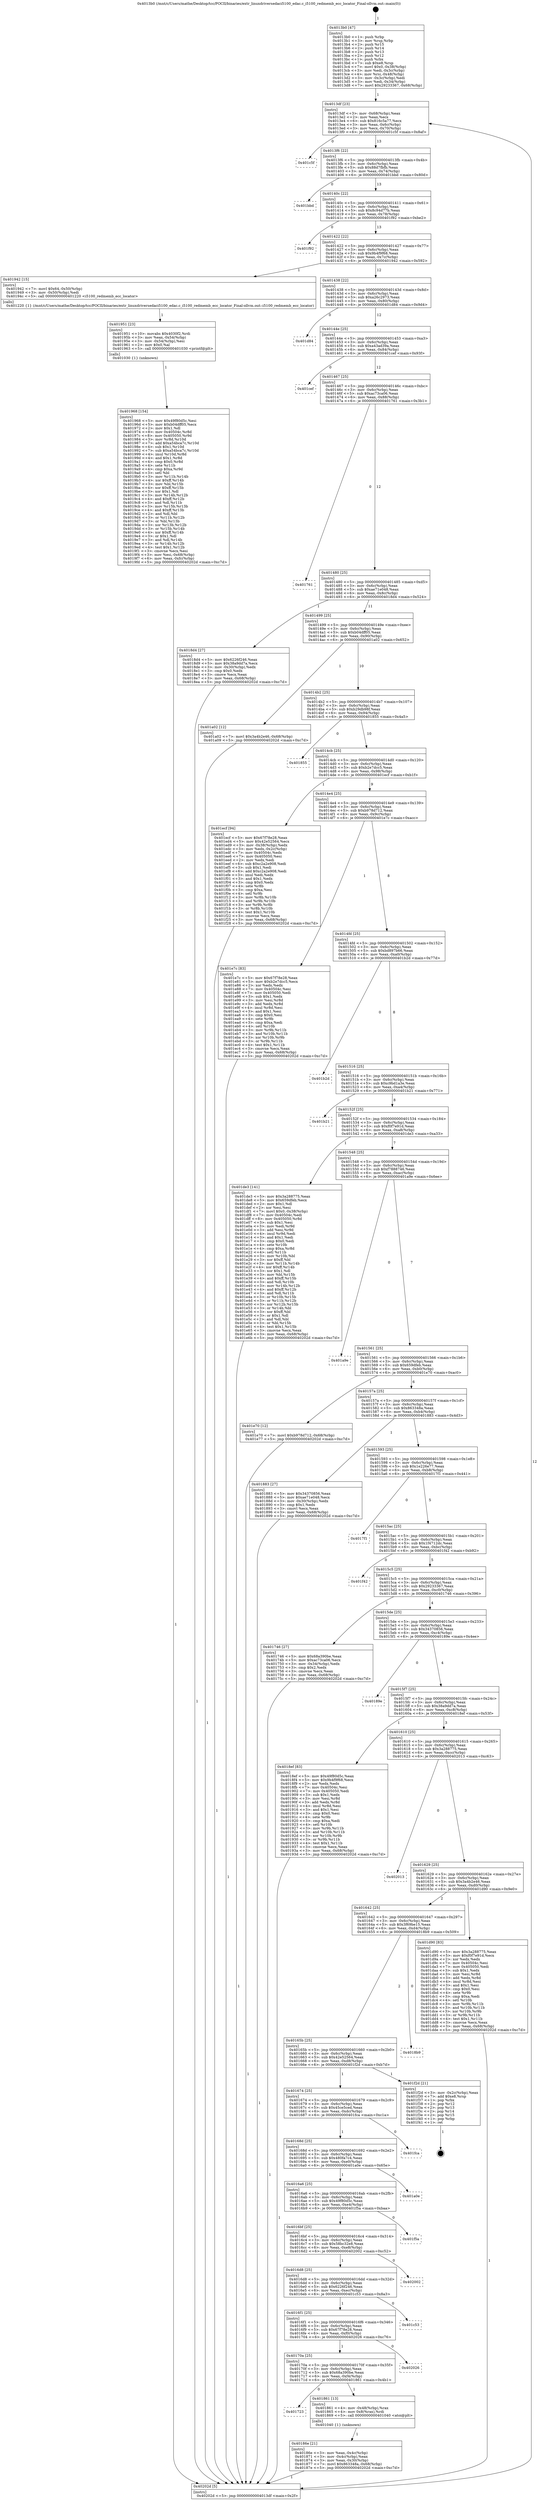 digraph "0x4013b0" {
  label = "0x4013b0 (/mnt/c/Users/mathe/Desktop/tcc/POCII/binaries/extr_linuxdriversedaci5100_edac.c_i5100_redmemb_ecc_locator_Final-ollvm.out::main(0))"
  labelloc = "t"
  node[shape=record]

  Entry [label="",width=0.3,height=0.3,shape=circle,fillcolor=black,style=filled]
  "0x4013df" [label="{
     0x4013df [23]\l
     | [instrs]\l
     &nbsp;&nbsp;0x4013df \<+3\>: mov -0x68(%rbp),%eax\l
     &nbsp;&nbsp;0x4013e2 \<+2\>: mov %eax,%ecx\l
     &nbsp;&nbsp;0x4013e4 \<+6\>: sub $0x816c5a77,%ecx\l
     &nbsp;&nbsp;0x4013ea \<+3\>: mov %eax,-0x6c(%rbp)\l
     &nbsp;&nbsp;0x4013ed \<+3\>: mov %ecx,-0x70(%rbp)\l
     &nbsp;&nbsp;0x4013f0 \<+6\>: je 0000000000401c5f \<main+0x8af\>\l
  }"]
  "0x401c5f" [label="{
     0x401c5f\l
  }", style=dashed]
  "0x4013f6" [label="{
     0x4013f6 [22]\l
     | [instrs]\l
     &nbsp;&nbsp;0x4013f6 \<+5\>: jmp 00000000004013fb \<main+0x4b\>\l
     &nbsp;&nbsp;0x4013fb \<+3\>: mov -0x6c(%rbp),%eax\l
     &nbsp;&nbsp;0x4013fe \<+5\>: sub $0x88d7fbfb,%eax\l
     &nbsp;&nbsp;0x401403 \<+3\>: mov %eax,-0x74(%rbp)\l
     &nbsp;&nbsp;0x401406 \<+6\>: je 0000000000401bbd \<main+0x80d\>\l
  }"]
  Exit [label="",width=0.3,height=0.3,shape=circle,fillcolor=black,style=filled,peripheries=2]
  "0x401bbd" [label="{
     0x401bbd\l
  }", style=dashed]
  "0x40140c" [label="{
     0x40140c [22]\l
     | [instrs]\l
     &nbsp;&nbsp;0x40140c \<+5\>: jmp 0000000000401411 \<main+0x61\>\l
     &nbsp;&nbsp;0x401411 \<+3\>: mov -0x6c(%rbp),%eax\l
     &nbsp;&nbsp;0x401414 \<+5\>: sub $0x8c94d77b,%eax\l
     &nbsp;&nbsp;0x401419 \<+3\>: mov %eax,-0x78(%rbp)\l
     &nbsp;&nbsp;0x40141c \<+6\>: je 0000000000401f92 \<main+0xbe2\>\l
  }"]
  "0x401968" [label="{
     0x401968 [154]\l
     | [instrs]\l
     &nbsp;&nbsp;0x401968 \<+5\>: mov $0x49f80d5c,%esi\l
     &nbsp;&nbsp;0x40196d \<+5\>: mov $0xb04dff05,%ecx\l
     &nbsp;&nbsp;0x401972 \<+2\>: mov $0x1,%dl\l
     &nbsp;&nbsp;0x401974 \<+8\>: mov 0x40504c,%r8d\l
     &nbsp;&nbsp;0x40197c \<+8\>: mov 0x405050,%r9d\l
     &nbsp;&nbsp;0x401984 \<+3\>: mov %r8d,%r10d\l
     &nbsp;&nbsp;0x401987 \<+7\>: add $0xa54bca7c,%r10d\l
     &nbsp;&nbsp;0x40198e \<+4\>: sub $0x1,%r10d\l
     &nbsp;&nbsp;0x401992 \<+7\>: sub $0xa54bca7c,%r10d\l
     &nbsp;&nbsp;0x401999 \<+4\>: imul %r10d,%r8d\l
     &nbsp;&nbsp;0x40199d \<+4\>: and $0x1,%r8d\l
     &nbsp;&nbsp;0x4019a1 \<+4\>: cmp $0x0,%r8d\l
     &nbsp;&nbsp;0x4019a5 \<+4\>: sete %r11b\l
     &nbsp;&nbsp;0x4019a9 \<+4\>: cmp $0xa,%r9d\l
     &nbsp;&nbsp;0x4019ad \<+3\>: setl %bl\l
     &nbsp;&nbsp;0x4019b0 \<+3\>: mov %r11b,%r14b\l
     &nbsp;&nbsp;0x4019b3 \<+4\>: xor $0xff,%r14b\l
     &nbsp;&nbsp;0x4019b7 \<+3\>: mov %bl,%r15b\l
     &nbsp;&nbsp;0x4019ba \<+4\>: xor $0xff,%r15b\l
     &nbsp;&nbsp;0x4019be \<+3\>: xor $0x1,%dl\l
     &nbsp;&nbsp;0x4019c1 \<+3\>: mov %r14b,%r12b\l
     &nbsp;&nbsp;0x4019c4 \<+4\>: and $0xff,%r12b\l
     &nbsp;&nbsp;0x4019c8 \<+3\>: and %dl,%r11b\l
     &nbsp;&nbsp;0x4019cb \<+3\>: mov %r15b,%r13b\l
     &nbsp;&nbsp;0x4019ce \<+4\>: and $0xff,%r13b\l
     &nbsp;&nbsp;0x4019d2 \<+2\>: and %dl,%bl\l
     &nbsp;&nbsp;0x4019d4 \<+3\>: or %r11b,%r12b\l
     &nbsp;&nbsp;0x4019d7 \<+3\>: or %bl,%r13b\l
     &nbsp;&nbsp;0x4019da \<+3\>: xor %r13b,%r12b\l
     &nbsp;&nbsp;0x4019dd \<+3\>: or %r15b,%r14b\l
     &nbsp;&nbsp;0x4019e0 \<+4\>: xor $0xff,%r14b\l
     &nbsp;&nbsp;0x4019e4 \<+3\>: or $0x1,%dl\l
     &nbsp;&nbsp;0x4019e7 \<+3\>: and %dl,%r14b\l
     &nbsp;&nbsp;0x4019ea \<+3\>: or %r14b,%r12b\l
     &nbsp;&nbsp;0x4019ed \<+4\>: test $0x1,%r12b\l
     &nbsp;&nbsp;0x4019f1 \<+3\>: cmovne %ecx,%esi\l
     &nbsp;&nbsp;0x4019f4 \<+3\>: mov %esi,-0x68(%rbp)\l
     &nbsp;&nbsp;0x4019f7 \<+6\>: mov %eax,-0xfc(%rbp)\l
     &nbsp;&nbsp;0x4019fd \<+5\>: jmp 000000000040202d \<main+0xc7d\>\l
  }"]
  "0x401f92" [label="{
     0x401f92\l
  }", style=dashed]
  "0x401422" [label="{
     0x401422 [22]\l
     | [instrs]\l
     &nbsp;&nbsp;0x401422 \<+5\>: jmp 0000000000401427 \<main+0x77\>\l
     &nbsp;&nbsp;0x401427 \<+3\>: mov -0x6c(%rbp),%eax\l
     &nbsp;&nbsp;0x40142a \<+5\>: sub $0x9b4f9f68,%eax\l
     &nbsp;&nbsp;0x40142f \<+3\>: mov %eax,-0x7c(%rbp)\l
     &nbsp;&nbsp;0x401432 \<+6\>: je 0000000000401942 \<main+0x592\>\l
  }"]
  "0x401951" [label="{
     0x401951 [23]\l
     | [instrs]\l
     &nbsp;&nbsp;0x401951 \<+10\>: movabs $0x4030f2,%rdi\l
     &nbsp;&nbsp;0x40195b \<+3\>: mov %eax,-0x54(%rbp)\l
     &nbsp;&nbsp;0x40195e \<+3\>: mov -0x54(%rbp),%esi\l
     &nbsp;&nbsp;0x401961 \<+2\>: mov $0x0,%al\l
     &nbsp;&nbsp;0x401963 \<+5\>: call 0000000000401030 \<printf@plt\>\l
     | [calls]\l
     &nbsp;&nbsp;0x401030 \{1\} (unknown)\l
  }"]
  "0x401942" [label="{
     0x401942 [15]\l
     | [instrs]\l
     &nbsp;&nbsp;0x401942 \<+7\>: movl $0x64,-0x50(%rbp)\l
     &nbsp;&nbsp;0x401949 \<+3\>: mov -0x50(%rbp),%edi\l
     &nbsp;&nbsp;0x40194c \<+5\>: call 0000000000401220 \<i5100_redmemb_ecc_locator\>\l
     | [calls]\l
     &nbsp;&nbsp;0x401220 \{1\} (/mnt/c/Users/mathe/Desktop/tcc/POCII/binaries/extr_linuxdriversedaci5100_edac.c_i5100_redmemb_ecc_locator_Final-ollvm.out::i5100_redmemb_ecc_locator)\l
  }"]
  "0x401438" [label="{
     0x401438 [22]\l
     | [instrs]\l
     &nbsp;&nbsp;0x401438 \<+5\>: jmp 000000000040143d \<main+0x8d\>\l
     &nbsp;&nbsp;0x40143d \<+3\>: mov -0x6c(%rbp),%eax\l
     &nbsp;&nbsp;0x401440 \<+5\>: sub $0xa26c2973,%eax\l
     &nbsp;&nbsp;0x401445 \<+3\>: mov %eax,-0x80(%rbp)\l
     &nbsp;&nbsp;0x401448 \<+6\>: je 0000000000401d84 \<main+0x9d4\>\l
  }"]
  "0x40186e" [label="{
     0x40186e [21]\l
     | [instrs]\l
     &nbsp;&nbsp;0x40186e \<+3\>: mov %eax,-0x4c(%rbp)\l
     &nbsp;&nbsp;0x401871 \<+3\>: mov -0x4c(%rbp),%eax\l
     &nbsp;&nbsp;0x401874 \<+3\>: mov %eax,-0x30(%rbp)\l
     &nbsp;&nbsp;0x401877 \<+7\>: movl $0x863348a,-0x68(%rbp)\l
     &nbsp;&nbsp;0x40187e \<+5\>: jmp 000000000040202d \<main+0xc7d\>\l
  }"]
  "0x401d84" [label="{
     0x401d84\l
  }", style=dashed]
  "0x40144e" [label="{
     0x40144e [25]\l
     | [instrs]\l
     &nbsp;&nbsp;0x40144e \<+5\>: jmp 0000000000401453 \<main+0xa3\>\l
     &nbsp;&nbsp;0x401453 \<+3\>: mov -0x6c(%rbp),%eax\l
     &nbsp;&nbsp;0x401456 \<+5\>: sub $0xa43ad39a,%eax\l
     &nbsp;&nbsp;0x40145b \<+6\>: mov %eax,-0x84(%rbp)\l
     &nbsp;&nbsp;0x401461 \<+6\>: je 0000000000401cef \<main+0x93f\>\l
  }"]
  "0x401723" [label="{
     0x401723\l
  }", style=dashed]
  "0x401cef" [label="{
     0x401cef\l
  }", style=dashed]
  "0x401467" [label="{
     0x401467 [25]\l
     | [instrs]\l
     &nbsp;&nbsp;0x401467 \<+5\>: jmp 000000000040146c \<main+0xbc\>\l
     &nbsp;&nbsp;0x40146c \<+3\>: mov -0x6c(%rbp),%eax\l
     &nbsp;&nbsp;0x40146f \<+5\>: sub $0xac73ca06,%eax\l
     &nbsp;&nbsp;0x401474 \<+6\>: mov %eax,-0x88(%rbp)\l
     &nbsp;&nbsp;0x40147a \<+6\>: je 0000000000401761 \<main+0x3b1\>\l
  }"]
  "0x401861" [label="{
     0x401861 [13]\l
     | [instrs]\l
     &nbsp;&nbsp;0x401861 \<+4\>: mov -0x48(%rbp),%rax\l
     &nbsp;&nbsp;0x401865 \<+4\>: mov 0x8(%rax),%rdi\l
     &nbsp;&nbsp;0x401869 \<+5\>: call 0000000000401040 \<atoi@plt\>\l
     | [calls]\l
     &nbsp;&nbsp;0x401040 \{1\} (unknown)\l
  }"]
  "0x401761" [label="{
     0x401761\l
  }", style=dashed]
  "0x401480" [label="{
     0x401480 [25]\l
     | [instrs]\l
     &nbsp;&nbsp;0x401480 \<+5\>: jmp 0000000000401485 \<main+0xd5\>\l
     &nbsp;&nbsp;0x401485 \<+3\>: mov -0x6c(%rbp),%eax\l
     &nbsp;&nbsp;0x401488 \<+5\>: sub $0xae71e048,%eax\l
     &nbsp;&nbsp;0x40148d \<+6\>: mov %eax,-0x8c(%rbp)\l
     &nbsp;&nbsp;0x401493 \<+6\>: je 00000000004018d4 \<main+0x524\>\l
  }"]
  "0x40170a" [label="{
     0x40170a [25]\l
     | [instrs]\l
     &nbsp;&nbsp;0x40170a \<+5\>: jmp 000000000040170f \<main+0x35f\>\l
     &nbsp;&nbsp;0x40170f \<+3\>: mov -0x6c(%rbp),%eax\l
     &nbsp;&nbsp;0x401712 \<+5\>: sub $0x68a390be,%eax\l
     &nbsp;&nbsp;0x401717 \<+6\>: mov %eax,-0xf4(%rbp)\l
     &nbsp;&nbsp;0x40171d \<+6\>: je 0000000000401861 \<main+0x4b1\>\l
  }"]
  "0x4018d4" [label="{
     0x4018d4 [27]\l
     | [instrs]\l
     &nbsp;&nbsp;0x4018d4 \<+5\>: mov $0x6226f246,%eax\l
     &nbsp;&nbsp;0x4018d9 \<+5\>: mov $0x38a9dd7a,%ecx\l
     &nbsp;&nbsp;0x4018de \<+3\>: mov -0x30(%rbp),%edx\l
     &nbsp;&nbsp;0x4018e1 \<+3\>: cmp $0x0,%edx\l
     &nbsp;&nbsp;0x4018e4 \<+3\>: cmove %ecx,%eax\l
     &nbsp;&nbsp;0x4018e7 \<+3\>: mov %eax,-0x68(%rbp)\l
     &nbsp;&nbsp;0x4018ea \<+5\>: jmp 000000000040202d \<main+0xc7d\>\l
  }"]
  "0x401499" [label="{
     0x401499 [25]\l
     | [instrs]\l
     &nbsp;&nbsp;0x401499 \<+5\>: jmp 000000000040149e \<main+0xee\>\l
     &nbsp;&nbsp;0x40149e \<+3\>: mov -0x6c(%rbp),%eax\l
     &nbsp;&nbsp;0x4014a1 \<+5\>: sub $0xb04dff05,%eax\l
     &nbsp;&nbsp;0x4014a6 \<+6\>: mov %eax,-0x90(%rbp)\l
     &nbsp;&nbsp;0x4014ac \<+6\>: je 0000000000401a02 \<main+0x652\>\l
  }"]
  "0x402026" [label="{
     0x402026\l
  }", style=dashed]
  "0x401a02" [label="{
     0x401a02 [12]\l
     | [instrs]\l
     &nbsp;&nbsp;0x401a02 \<+7\>: movl $0x3a4b2e46,-0x68(%rbp)\l
     &nbsp;&nbsp;0x401a09 \<+5\>: jmp 000000000040202d \<main+0xc7d\>\l
  }"]
  "0x4014b2" [label="{
     0x4014b2 [25]\l
     | [instrs]\l
     &nbsp;&nbsp;0x4014b2 \<+5\>: jmp 00000000004014b7 \<main+0x107\>\l
     &nbsp;&nbsp;0x4014b7 \<+3\>: mov -0x6c(%rbp),%eax\l
     &nbsp;&nbsp;0x4014ba \<+5\>: sub $0xb29db98f,%eax\l
     &nbsp;&nbsp;0x4014bf \<+6\>: mov %eax,-0x94(%rbp)\l
     &nbsp;&nbsp;0x4014c5 \<+6\>: je 0000000000401855 \<main+0x4a5\>\l
  }"]
  "0x4016f1" [label="{
     0x4016f1 [25]\l
     | [instrs]\l
     &nbsp;&nbsp;0x4016f1 \<+5\>: jmp 00000000004016f6 \<main+0x346\>\l
     &nbsp;&nbsp;0x4016f6 \<+3\>: mov -0x6c(%rbp),%eax\l
     &nbsp;&nbsp;0x4016f9 \<+5\>: sub $0x67f78e28,%eax\l
     &nbsp;&nbsp;0x4016fe \<+6\>: mov %eax,-0xf0(%rbp)\l
     &nbsp;&nbsp;0x401704 \<+6\>: je 0000000000402026 \<main+0xc76\>\l
  }"]
  "0x401855" [label="{
     0x401855\l
  }", style=dashed]
  "0x4014cb" [label="{
     0x4014cb [25]\l
     | [instrs]\l
     &nbsp;&nbsp;0x4014cb \<+5\>: jmp 00000000004014d0 \<main+0x120\>\l
     &nbsp;&nbsp;0x4014d0 \<+3\>: mov -0x6c(%rbp),%eax\l
     &nbsp;&nbsp;0x4014d3 \<+5\>: sub $0xb2e7dcc5,%eax\l
     &nbsp;&nbsp;0x4014d8 \<+6\>: mov %eax,-0x98(%rbp)\l
     &nbsp;&nbsp;0x4014de \<+6\>: je 0000000000401ecf \<main+0xb1f\>\l
  }"]
  "0x401c53" [label="{
     0x401c53\l
  }", style=dashed]
  "0x401ecf" [label="{
     0x401ecf [94]\l
     | [instrs]\l
     &nbsp;&nbsp;0x401ecf \<+5\>: mov $0x67f78e28,%eax\l
     &nbsp;&nbsp;0x401ed4 \<+5\>: mov $0x42e52564,%ecx\l
     &nbsp;&nbsp;0x401ed9 \<+3\>: mov -0x38(%rbp),%edx\l
     &nbsp;&nbsp;0x401edc \<+3\>: mov %edx,-0x2c(%rbp)\l
     &nbsp;&nbsp;0x401edf \<+7\>: mov 0x40504c,%edx\l
     &nbsp;&nbsp;0x401ee6 \<+7\>: mov 0x405050,%esi\l
     &nbsp;&nbsp;0x401eed \<+2\>: mov %edx,%edi\l
     &nbsp;&nbsp;0x401eef \<+6\>: sub $0xc2a2e908,%edi\l
     &nbsp;&nbsp;0x401ef5 \<+3\>: sub $0x1,%edi\l
     &nbsp;&nbsp;0x401ef8 \<+6\>: add $0xc2a2e908,%edi\l
     &nbsp;&nbsp;0x401efe \<+3\>: imul %edi,%edx\l
     &nbsp;&nbsp;0x401f01 \<+3\>: and $0x1,%edx\l
     &nbsp;&nbsp;0x401f04 \<+3\>: cmp $0x0,%edx\l
     &nbsp;&nbsp;0x401f07 \<+4\>: sete %r8b\l
     &nbsp;&nbsp;0x401f0b \<+3\>: cmp $0xa,%esi\l
     &nbsp;&nbsp;0x401f0e \<+4\>: setl %r9b\l
     &nbsp;&nbsp;0x401f12 \<+3\>: mov %r8b,%r10b\l
     &nbsp;&nbsp;0x401f15 \<+3\>: and %r9b,%r10b\l
     &nbsp;&nbsp;0x401f18 \<+3\>: xor %r9b,%r8b\l
     &nbsp;&nbsp;0x401f1b \<+3\>: or %r8b,%r10b\l
     &nbsp;&nbsp;0x401f1e \<+4\>: test $0x1,%r10b\l
     &nbsp;&nbsp;0x401f22 \<+3\>: cmovne %ecx,%eax\l
     &nbsp;&nbsp;0x401f25 \<+3\>: mov %eax,-0x68(%rbp)\l
     &nbsp;&nbsp;0x401f28 \<+5\>: jmp 000000000040202d \<main+0xc7d\>\l
  }"]
  "0x4014e4" [label="{
     0x4014e4 [25]\l
     | [instrs]\l
     &nbsp;&nbsp;0x4014e4 \<+5\>: jmp 00000000004014e9 \<main+0x139\>\l
     &nbsp;&nbsp;0x4014e9 \<+3\>: mov -0x6c(%rbp),%eax\l
     &nbsp;&nbsp;0x4014ec \<+5\>: sub $0xb978d712,%eax\l
     &nbsp;&nbsp;0x4014f1 \<+6\>: mov %eax,-0x9c(%rbp)\l
     &nbsp;&nbsp;0x4014f7 \<+6\>: je 0000000000401e7c \<main+0xacc\>\l
  }"]
  "0x4016d8" [label="{
     0x4016d8 [25]\l
     | [instrs]\l
     &nbsp;&nbsp;0x4016d8 \<+5\>: jmp 00000000004016dd \<main+0x32d\>\l
     &nbsp;&nbsp;0x4016dd \<+3\>: mov -0x6c(%rbp),%eax\l
     &nbsp;&nbsp;0x4016e0 \<+5\>: sub $0x6226f246,%eax\l
     &nbsp;&nbsp;0x4016e5 \<+6\>: mov %eax,-0xec(%rbp)\l
     &nbsp;&nbsp;0x4016eb \<+6\>: je 0000000000401c53 \<main+0x8a3\>\l
  }"]
  "0x401e7c" [label="{
     0x401e7c [83]\l
     | [instrs]\l
     &nbsp;&nbsp;0x401e7c \<+5\>: mov $0x67f78e28,%eax\l
     &nbsp;&nbsp;0x401e81 \<+5\>: mov $0xb2e7dcc5,%ecx\l
     &nbsp;&nbsp;0x401e86 \<+2\>: xor %edx,%edx\l
     &nbsp;&nbsp;0x401e88 \<+7\>: mov 0x40504c,%esi\l
     &nbsp;&nbsp;0x401e8f \<+7\>: mov 0x405050,%edi\l
     &nbsp;&nbsp;0x401e96 \<+3\>: sub $0x1,%edx\l
     &nbsp;&nbsp;0x401e99 \<+3\>: mov %esi,%r8d\l
     &nbsp;&nbsp;0x401e9c \<+3\>: add %edx,%r8d\l
     &nbsp;&nbsp;0x401e9f \<+4\>: imul %r8d,%esi\l
     &nbsp;&nbsp;0x401ea3 \<+3\>: and $0x1,%esi\l
     &nbsp;&nbsp;0x401ea6 \<+3\>: cmp $0x0,%esi\l
     &nbsp;&nbsp;0x401ea9 \<+4\>: sete %r9b\l
     &nbsp;&nbsp;0x401ead \<+3\>: cmp $0xa,%edi\l
     &nbsp;&nbsp;0x401eb0 \<+4\>: setl %r10b\l
     &nbsp;&nbsp;0x401eb4 \<+3\>: mov %r9b,%r11b\l
     &nbsp;&nbsp;0x401eb7 \<+3\>: and %r10b,%r11b\l
     &nbsp;&nbsp;0x401eba \<+3\>: xor %r10b,%r9b\l
     &nbsp;&nbsp;0x401ebd \<+3\>: or %r9b,%r11b\l
     &nbsp;&nbsp;0x401ec0 \<+4\>: test $0x1,%r11b\l
     &nbsp;&nbsp;0x401ec4 \<+3\>: cmovne %ecx,%eax\l
     &nbsp;&nbsp;0x401ec7 \<+3\>: mov %eax,-0x68(%rbp)\l
     &nbsp;&nbsp;0x401eca \<+5\>: jmp 000000000040202d \<main+0xc7d\>\l
  }"]
  "0x4014fd" [label="{
     0x4014fd [25]\l
     | [instrs]\l
     &nbsp;&nbsp;0x4014fd \<+5\>: jmp 0000000000401502 \<main+0x152\>\l
     &nbsp;&nbsp;0x401502 \<+3\>: mov -0x6c(%rbp),%eax\l
     &nbsp;&nbsp;0x401505 \<+5\>: sub $0xbd897b66,%eax\l
     &nbsp;&nbsp;0x40150a \<+6\>: mov %eax,-0xa0(%rbp)\l
     &nbsp;&nbsp;0x401510 \<+6\>: je 0000000000401b2d \<main+0x77d\>\l
  }"]
  "0x402002" [label="{
     0x402002\l
  }", style=dashed]
  "0x401b2d" [label="{
     0x401b2d\l
  }", style=dashed]
  "0x401516" [label="{
     0x401516 [25]\l
     | [instrs]\l
     &nbsp;&nbsp;0x401516 \<+5\>: jmp 000000000040151b \<main+0x16b\>\l
     &nbsp;&nbsp;0x40151b \<+3\>: mov -0x6c(%rbp),%eax\l
     &nbsp;&nbsp;0x40151e \<+5\>: sub $0xc9bd1a3e,%eax\l
     &nbsp;&nbsp;0x401523 \<+6\>: mov %eax,-0xa4(%rbp)\l
     &nbsp;&nbsp;0x401529 \<+6\>: je 0000000000401b21 \<main+0x771\>\l
  }"]
  "0x4016bf" [label="{
     0x4016bf [25]\l
     | [instrs]\l
     &nbsp;&nbsp;0x4016bf \<+5\>: jmp 00000000004016c4 \<main+0x314\>\l
     &nbsp;&nbsp;0x4016c4 \<+3\>: mov -0x6c(%rbp),%eax\l
     &nbsp;&nbsp;0x4016c7 \<+5\>: sub $0x58bc32e8,%eax\l
     &nbsp;&nbsp;0x4016cc \<+6\>: mov %eax,-0xe8(%rbp)\l
     &nbsp;&nbsp;0x4016d2 \<+6\>: je 0000000000402002 \<main+0xc52\>\l
  }"]
  "0x401b21" [label="{
     0x401b21\l
  }", style=dashed]
  "0x40152f" [label="{
     0x40152f [25]\l
     | [instrs]\l
     &nbsp;&nbsp;0x40152f \<+5\>: jmp 0000000000401534 \<main+0x184\>\l
     &nbsp;&nbsp;0x401534 \<+3\>: mov -0x6c(%rbp),%eax\l
     &nbsp;&nbsp;0x401537 \<+5\>: sub $0xf0f7e91d,%eax\l
     &nbsp;&nbsp;0x40153c \<+6\>: mov %eax,-0xa8(%rbp)\l
     &nbsp;&nbsp;0x401542 \<+6\>: je 0000000000401de3 \<main+0xa33\>\l
  }"]
  "0x401f5a" [label="{
     0x401f5a\l
  }", style=dashed]
  "0x401de3" [label="{
     0x401de3 [141]\l
     | [instrs]\l
     &nbsp;&nbsp;0x401de3 \<+5\>: mov $0x3a288775,%eax\l
     &nbsp;&nbsp;0x401de8 \<+5\>: mov $0x659dfeb,%ecx\l
     &nbsp;&nbsp;0x401ded \<+2\>: mov $0x1,%dl\l
     &nbsp;&nbsp;0x401def \<+2\>: xor %esi,%esi\l
     &nbsp;&nbsp;0x401df1 \<+7\>: movl $0x0,-0x38(%rbp)\l
     &nbsp;&nbsp;0x401df8 \<+7\>: mov 0x40504c,%edi\l
     &nbsp;&nbsp;0x401dff \<+8\>: mov 0x405050,%r8d\l
     &nbsp;&nbsp;0x401e07 \<+3\>: sub $0x1,%esi\l
     &nbsp;&nbsp;0x401e0a \<+3\>: mov %edi,%r9d\l
     &nbsp;&nbsp;0x401e0d \<+3\>: add %esi,%r9d\l
     &nbsp;&nbsp;0x401e10 \<+4\>: imul %r9d,%edi\l
     &nbsp;&nbsp;0x401e14 \<+3\>: and $0x1,%edi\l
     &nbsp;&nbsp;0x401e17 \<+3\>: cmp $0x0,%edi\l
     &nbsp;&nbsp;0x401e1a \<+4\>: sete %r10b\l
     &nbsp;&nbsp;0x401e1e \<+4\>: cmp $0xa,%r8d\l
     &nbsp;&nbsp;0x401e22 \<+4\>: setl %r11b\l
     &nbsp;&nbsp;0x401e26 \<+3\>: mov %r10b,%bl\l
     &nbsp;&nbsp;0x401e29 \<+3\>: xor $0xff,%bl\l
     &nbsp;&nbsp;0x401e2c \<+3\>: mov %r11b,%r14b\l
     &nbsp;&nbsp;0x401e2f \<+4\>: xor $0xff,%r14b\l
     &nbsp;&nbsp;0x401e33 \<+3\>: xor $0x1,%dl\l
     &nbsp;&nbsp;0x401e36 \<+3\>: mov %bl,%r15b\l
     &nbsp;&nbsp;0x401e39 \<+4\>: and $0xff,%r15b\l
     &nbsp;&nbsp;0x401e3d \<+3\>: and %dl,%r10b\l
     &nbsp;&nbsp;0x401e40 \<+3\>: mov %r14b,%r12b\l
     &nbsp;&nbsp;0x401e43 \<+4\>: and $0xff,%r12b\l
     &nbsp;&nbsp;0x401e47 \<+3\>: and %dl,%r11b\l
     &nbsp;&nbsp;0x401e4a \<+3\>: or %r10b,%r15b\l
     &nbsp;&nbsp;0x401e4d \<+3\>: or %r11b,%r12b\l
     &nbsp;&nbsp;0x401e50 \<+3\>: xor %r12b,%r15b\l
     &nbsp;&nbsp;0x401e53 \<+3\>: or %r14b,%bl\l
     &nbsp;&nbsp;0x401e56 \<+3\>: xor $0xff,%bl\l
     &nbsp;&nbsp;0x401e59 \<+3\>: or $0x1,%dl\l
     &nbsp;&nbsp;0x401e5c \<+2\>: and %dl,%bl\l
     &nbsp;&nbsp;0x401e5e \<+3\>: or %bl,%r15b\l
     &nbsp;&nbsp;0x401e61 \<+4\>: test $0x1,%r15b\l
     &nbsp;&nbsp;0x401e65 \<+3\>: cmovne %ecx,%eax\l
     &nbsp;&nbsp;0x401e68 \<+3\>: mov %eax,-0x68(%rbp)\l
     &nbsp;&nbsp;0x401e6b \<+5\>: jmp 000000000040202d \<main+0xc7d\>\l
  }"]
  "0x401548" [label="{
     0x401548 [25]\l
     | [instrs]\l
     &nbsp;&nbsp;0x401548 \<+5\>: jmp 000000000040154d \<main+0x19d\>\l
     &nbsp;&nbsp;0x40154d \<+3\>: mov -0x6c(%rbp),%eax\l
     &nbsp;&nbsp;0x401550 \<+5\>: sub $0xf7888746,%eax\l
     &nbsp;&nbsp;0x401555 \<+6\>: mov %eax,-0xac(%rbp)\l
     &nbsp;&nbsp;0x40155b \<+6\>: je 0000000000401a9e \<main+0x6ee\>\l
  }"]
  "0x4016a6" [label="{
     0x4016a6 [25]\l
     | [instrs]\l
     &nbsp;&nbsp;0x4016a6 \<+5\>: jmp 00000000004016ab \<main+0x2fb\>\l
     &nbsp;&nbsp;0x4016ab \<+3\>: mov -0x6c(%rbp),%eax\l
     &nbsp;&nbsp;0x4016ae \<+5\>: sub $0x49f80d5c,%eax\l
     &nbsp;&nbsp;0x4016b3 \<+6\>: mov %eax,-0xe4(%rbp)\l
     &nbsp;&nbsp;0x4016b9 \<+6\>: je 0000000000401f5a \<main+0xbaa\>\l
  }"]
  "0x401a9e" [label="{
     0x401a9e\l
  }", style=dashed]
  "0x401561" [label="{
     0x401561 [25]\l
     | [instrs]\l
     &nbsp;&nbsp;0x401561 \<+5\>: jmp 0000000000401566 \<main+0x1b6\>\l
     &nbsp;&nbsp;0x401566 \<+3\>: mov -0x6c(%rbp),%eax\l
     &nbsp;&nbsp;0x401569 \<+5\>: sub $0x659dfeb,%eax\l
     &nbsp;&nbsp;0x40156e \<+6\>: mov %eax,-0xb0(%rbp)\l
     &nbsp;&nbsp;0x401574 \<+6\>: je 0000000000401e70 \<main+0xac0\>\l
  }"]
  "0x401a0e" [label="{
     0x401a0e\l
  }", style=dashed]
  "0x401e70" [label="{
     0x401e70 [12]\l
     | [instrs]\l
     &nbsp;&nbsp;0x401e70 \<+7\>: movl $0xb978d712,-0x68(%rbp)\l
     &nbsp;&nbsp;0x401e77 \<+5\>: jmp 000000000040202d \<main+0xc7d\>\l
  }"]
  "0x40157a" [label="{
     0x40157a [25]\l
     | [instrs]\l
     &nbsp;&nbsp;0x40157a \<+5\>: jmp 000000000040157f \<main+0x1cf\>\l
     &nbsp;&nbsp;0x40157f \<+3\>: mov -0x6c(%rbp),%eax\l
     &nbsp;&nbsp;0x401582 \<+5\>: sub $0x863348a,%eax\l
     &nbsp;&nbsp;0x401587 \<+6\>: mov %eax,-0xb4(%rbp)\l
     &nbsp;&nbsp;0x40158d \<+6\>: je 0000000000401883 \<main+0x4d3\>\l
  }"]
  "0x40168d" [label="{
     0x40168d [25]\l
     | [instrs]\l
     &nbsp;&nbsp;0x40168d \<+5\>: jmp 0000000000401692 \<main+0x2e2\>\l
     &nbsp;&nbsp;0x401692 \<+3\>: mov -0x6c(%rbp),%eax\l
     &nbsp;&nbsp;0x401695 \<+5\>: sub $0x480fa7c4,%eax\l
     &nbsp;&nbsp;0x40169a \<+6\>: mov %eax,-0xe0(%rbp)\l
     &nbsp;&nbsp;0x4016a0 \<+6\>: je 0000000000401a0e \<main+0x65e\>\l
  }"]
  "0x401883" [label="{
     0x401883 [27]\l
     | [instrs]\l
     &nbsp;&nbsp;0x401883 \<+5\>: mov $0x34370856,%eax\l
     &nbsp;&nbsp;0x401888 \<+5\>: mov $0xae71e048,%ecx\l
     &nbsp;&nbsp;0x40188d \<+3\>: mov -0x30(%rbp),%edx\l
     &nbsp;&nbsp;0x401890 \<+3\>: cmp $0x1,%edx\l
     &nbsp;&nbsp;0x401893 \<+3\>: cmovl %ecx,%eax\l
     &nbsp;&nbsp;0x401896 \<+3\>: mov %eax,-0x68(%rbp)\l
     &nbsp;&nbsp;0x401899 \<+5\>: jmp 000000000040202d \<main+0xc7d\>\l
  }"]
  "0x401593" [label="{
     0x401593 [25]\l
     | [instrs]\l
     &nbsp;&nbsp;0x401593 \<+5\>: jmp 0000000000401598 \<main+0x1e8\>\l
     &nbsp;&nbsp;0x401598 \<+3\>: mov -0x6c(%rbp),%eax\l
     &nbsp;&nbsp;0x40159b \<+5\>: sub $0x1e226e77,%eax\l
     &nbsp;&nbsp;0x4015a0 \<+6\>: mov %eax,-0xb8(%rbp)\l
     &nbsp;&nbsp;0x4015a6 \<+6\>: je 00000000004017f1 \<main+0x441\>\l
  }"]
  "0x401fca" [label="{
     0x401fca\l
  }", style=dashed]
  "0x4017f1" [label="{
     0x4017f1\l
  }", style=dashed]
  "0x4015ac" [label="{
     0x4015ac [25]\l
     | [instrs]\l
     &nbsp;&nbsp;0x4015ac \<+5\>: jmp 00000000004015b1 \<main+0x201\>\l
     &nbsp;&nbsp;0x4015b1 \<+3\>: mov -0x6c(%rbp),%eax\l
     &nbsp;&nbsp;0x4015b4 \<+5\>: sub $0x1f4712dc,%eax\l
     &nbsp;&nbsp;0x4015b9 \<+6\>: mov %eax,-0xbc(%rbp)\l
     &nbsp;&nbsp;0x4015bf \<+6\>: je 0000000000401f42 \<main+0xb92\>\l
  }"]
  "0x401674" [label="{
     0x401674 [25]\l
     | [instrs]\l
     &nbsp;&nbsp;0x401674 \<+5\>: jmp 0000000000401679 \<main+0x2c9\>\l
     &nbsp;&nbsp;0x401679 \<+3\>: mov -0x6c(%rbp),%eax\l
     &nbsp;&nbsp;0x40167c \<+5\>: sub $0x45ce5ced,%eax\l
     &nbsp;&nbsp;0x401681 \<+6\>: mov %eax,-0xdc(%rbp)\l
     &nbsp;&nbsp;0x401687 \<+6\>: je 0000000000401fca \<main+0xc1a\>\l
  }"]
  "0x401f42" [label="{
     0x401f42\l
  }", style=dashed]
  "0x4015c5" [label="{
     0x4015c5 [25]\l
     | [instrs]\l
     &nbsp;&nbsp;0x4015c5 \<+5\>: jmp 00000000004015ca \<main+0x21a\>\l
     &nbsp;&nbsp;0x4015ca \<+3\>: mov -0x6c(%rbp),%eax\l
     &nbsp;&nbsp;0x4015cd \<+5\>: sub $0x29233367,%eax\l
     &nbsp;&nbsp;0x4015d2 \<+6\>: mov %eax,-0xc0(%rbp)\l
     &nbsp;&nbsp;0x4015d8 \<+6\>: je 0000000000401746 \<main+0x396\>\l
  }"]
  "0x401f2d" [label="{
     0x401f2d [21]\l
     | [instrs]\l
     &nbsp;&nbsp;0x401f2d \<+3\>: mov -0x2c(%rbp),%eax\l
     &nbsp;&nbsp;0x401f30 \<+7\>: add $0xe8,%rsp\l
     &nbsp;&nbsp;0x401f37 \<+1\>: pop %rbx\l
     &nbsp;&nbsp;0x401f38 \<+2\>: pop %r12\l
     &nbsp;&nbsp;0x401f3a \<+2\>: pop %r13\l
     &nbsp;&nbsp;0x401f3c \<+2\>: pop %r14\l
     &nbsp;&nbsp;0x401f3e \<+2\>: pop %r15\l
     &nbsp;&nbsp;0x401f40 \<+1\>: pop %rbp\l
     &nbsp;&nbsp;0x401f41 \<+1\>: ret\l
  }"]
  "0x401746" [label="{
     0x401746 [27]\l
     | [instrs]\l
     &nbsp;&nbsp;0x401746 \<+5\>: mov $0x68a390be,%eax\l
     &nbsp;&nbsp;0x40174b \<+5\>: mov $0xac73ca06,%ecx\l
     &nbsp;&nbsp;0x401750 \<+3\>: mov -0x34(%rbp),%edx\l
     &nbsp;&nbsp;0x401753 \<+3\>: cmp $0x2,%edx\l
     &nbsp;&nbsp;0x401756 \<+3\>: cmovne %ecx,%eax\l
     &nbsp;&nbsp;0x401759 \<+3\>: mov %eax,-0x68(%rbp)\l
     &nbsp;&nbsp;0x40175c \<+5\>: jmp 000000000040202d \<main+0xc7d\>\l
  }"]
  "0x4015de" [label="{
     0x4015de [25]\l
     | [instrs]\l
     &nbsp;&nbsp;0x4015de \<+5\>: jmp 00000000004015e3 \<main+0x233\>\l
     &nbsp;&nbsp;0x4015e3 \<+3\>: mov -0x6c(%rbp),%eax\l
     &nbsp;&nbsp;0x4015e6 \<+5\>: sub $0x34370856,%eax\l
     &nbsp;&nbsp;0x4015eb \<+6\>: mov %eax,-0xc4(%rbp)\l
     &nbsp;&nbsp;0x4015f1 \<+6\>: je 000000000040189e \<main+0x4ee\>\l
  }"]
  "0x40202d" [label="{
     0x40202d [5]\l
     | [instrs]\l
     &nbsp;&nbsp;0x40202d \<+5\>: jmp 00000000004013df \<main+0x2f\>\l
  }"]
  "0x4013b0" [label="{
     0x4013b0 [47]\l
     | [instrs]\l
     &nbsp;&nbsp;0x4013b0 \<+1\>: push %rbp\l
     &nbsp;&nbsp;0x4013b1 \<+3\>: mov %rsp,%rbp\l
     &nbsp;&nbsp;0x4013b4 \<+2\>: push %r15\l
     &nbsp;&nbsp;0x4013b6 \<+2\>: push %r14\l
     &nbsp;&nbsp;0x4013b8 \<+2\>: push %r13\l
     &nbsp;&nbsp;0x4013ba \<+2\>: push %r12\l
     &nbsp;&nbsp;0x4013bc \<+1\>: push %rbx\l
     &nbsp;&nbsp;0x4013bd \<+7\>: sub $0xe8,%rsp\l
     &nbsp;&nbsp;0x4013c4 \<+7\>: movl $0x0,-0x38(%rbp)\l
     &nbsp;&nbsp;0x4013cb \<+3\>: mov %edi,-0x3c(%rbp)\l
     &nbsp;&nbsp;0x4013ce \<+4\>: mov %rsi,-0x48(%rbp)\l
     &nbsp;&nbsp;0x4013d2 \<+3\>: mov -0x3c(%rbp),%edi\l
     &nbsp;&nbsp;0x4013d5 \<+3\>: mov %edi,-0x34(%rbp)\l
     &nbsp;&nbsp;0x4013d8 \<+7\>: movl $0x29233367,-0x68(%rbp)\l
  }"]
  "0x40165b" [label="{
     0x40165b [25]\l
     | [instrs]\l
     &nbsp;&nbsp;0x40165b \<+5\>: jmp 0000000000401660 \<main+0x2b0\>\l
     &nbsp;&nbsp;0x401660 \<+3\>: mov -0x6c(%rbp),%eax\l
     &nbsp;&nbsp;0x401663 \<+5\>: sub $0x42e52564,%eax\l
     &nbsp;&nbsp;0x401668 \<+6\>: mov %eax,-0xd8(%rbp)\l
     &nbsp;&nbsp;0x40166e \<+6\>: je 0000000000401f2d \<main+0xb7d\>\l
  }"]
  "0x40189e" [label="{
     0x40189e\l
  }", style=dashed]
  "0x4015f7" [label="{
     0x4015f7 [25]\l
     | [instrs]\l
     &nbsp;&nbsp;0x4015f7 \<+5\>: jmp 00000000004015fc \<main+0x24c\>\l
     &nbsp;&nbsp;0x4015fc \<+3\>: mov -0x6c(%rbp),%eax\l
     &nbsp;&nbsp;0x4015ff \<+5\>: sub $0x38a9dd7a,%eax\l
     &nbsp;&nbsp;0x401604 \<+6\>: mov %eax,-0xc8(%rbp)\l
     &nbsp;&nbsp;0x40160a \<+6\>: je 00000000004018ef \<main+0x53f\>\l
  }"]
  "0x4018b9" [label="{
     0x4018b9\l
  }", style=dashed]
  "0x4018ef" [label="{
     0x4018ef [83]\l
     | [instrs]\l
     &nbsp;&nbsp;0x4018ef \<+5\>: mov $0x49f80d5c,%eax\l
     &nbsp;&nbsp;0x4018f4 \<+5\>: mov $0x9b4f9f68,%ecx\l
     &nbsp;&nbsp;0x4018f9 \<+2\>: xor %edx,%edx\l
     &nbsp;&nbsp;0x4018fb \<+7\>: mov 0x40504c,%esi\l
     &nbsp;&nbsp;0x401902 \<+7\>: mov 0x405050,%edi\l
     &nbsp;&nbsp;0x401909 \<+3\>: sub $0x1,%edx\l
     &nbsp;&nbsp;0x40190c \<+3\>: mov %esi,%r8d\l
     &nbsp;&nbsp;0x40190f \<+3\>: add %edx,%r8d\l
     &nbsp;&nbsp;0x401912 \<+4\>: imul %r8d,%esi\l
     &nbsp;&nbsp;0x401916 \<+3\>: and $0x1,%esi\l
     &nbsp;&nbsp;0x401919 \<+3\>: cmp $0x0,%esi\l
     &nbsp;&nbsp;0x40191c \<+4\>: sete %r9b\l
     &nbsp;&nbsp;0x401920 \<+3\>: cmp $0xa,%edi\l
     &nbsp;&nbsp;0x401923 \<+4\>: setl %r10b\l
     &nbsp;&nbsp;0x401927 \<+3\>: mov %r9b,%r11b\l
     &nbsp;&nbsp;0x40192a \<+3\>: and %r10b,%r11b\l
     &nbsp;&nbsp;0x40192d \<+3\>: xor %r10b,%r9b\l
     &nbsp;&nbsp;0x401930 \<+3\>: or %r9b,%r11b\l
     &nbsp;&nbsp;0x401933 \<+4\>: test $0x1,%r11b\l
     &nbsp;&nbsp;0x401937 \<+3\>: cmovne %ecx,%eax\l
     &nbsp;&nbsp;0x40193a \<+3\>: mov %eax,-0x68(%rbp)\l
     &nbsp;&nbsp;0x40193d \<+5\>: jmp 000000000040202d \<main+0xc7d\>\l
  }"]
  "0x401610" [label="{
     0x401610 [25]\l
     | [instrs]\l
     &nbsp;&nbsp;0x401610 \<+5\>: jmp 0000000000401615 \<main+0x265\>\l
     &nbsp;&nbsp;0x401615 \<+3\>: mov -0x6c(%rbp),%eax\l
     &nbsp;&nbsp;0x401618 \<+5\>: sub $0x3a288775,%eax\l
     &nbsp;&nbsp;0x40161d \<+6\>: mov %eax,-0xcc(%rbp)\l
     &nbsp;&nbsp;0x401623 \<+6\>: je 0000000000402013 \<main+0xc63\>\l
  }"]
  "0x401642" [label="{
     0x401642 [25]\l
     | [instrs]\l
     &nbsp;&nbsp;0x401642 \<+5\>: jmp 0000000000401647 \<main+0x297\>\l
     &nbsp;&nbsp;0x401647 \<+3\>: mov -0x6c(%rbp),%eax\l
     &nbsp;&nbsp;0x40164a \<+5\>: sub $0x3f69be15,%eax\l
     &nbsp;&nbsp;0x40164f \<+6\>: mov %eax,-0xd4(%rbp)\l
     &nbsp;&nbsp;0x401655 \<+6\>: je 00000000004018b9 \<main+0x509\>\l
  }"]
  "0x402013" [label="{
     0x402013\l
  }", style=dashed]
  "0x401629" [label="{
     0x401629 [25]\l
     | [instrs]\l
     &nbsp;&nbsp;0x401629 \<+5\>: jmp 000000000040162e \<main+0x27e\>\l
     &nbsp;&nbsp;0x40162e \<+3\>: mov -0x6c(%rbp),%eax\l
     &nbsp;&nbsp;0x401631 \<+5\>: sub $0x3a4b2e46,%eax\l
     &nbsp;&nbsp;0x401636 \<+6\>: mov %eax,-0xd0(%rbp)\l
     &nbsp;&nbsp;0x40163c \<+6\>: je 0000000000401d90 \<main+0x9e0\>\l
  }"]
  "0x401d90" [label="{
     0x401d90 [83]\l
     | [instrs]\l
     &nbsp;&nbsp;0x401d90 \<+5\>: mov $0x3a288775,%eax\l
     &nbsp;&nbsp;0x401d95 \<+5\>: mov $0xf0f7e91d,%ecx\l
     &nbsp;&nbsp;0x401d9a \<+2\>: xor %edx,%edx\l
     &nbsp;&nbsp;0x401d9c \<+7\>: mov 0x40504c,%esi\l
     &nbsp;&nbsp;0x401da3 \<+7\>: mov 0x405050,%edi\l
     &nbsp;&nbsp;0x401daa \<+3\>: sub $0x1,%edx\l
     &nbsp;&nbsp;0x401dad \<+3\>: mov %esi,%r8d\l
     &nbsp;&nbsp;0x401db0 \<+3\>: add %edx,%r8d\l
     &nbsp;&nbsp;0x401db3 \<+4\>: imul %r8d,%esi\l
     &nbsp;&nbsp;0x401db7 \<+3\>: and $0x1,%esi\l
     &nbsp;&nbsp;0x401dba \<+3\>: cmp $0x0,%esi\l
     &nbsp;&nbsp;0x401dbd \<+4\>: sete %r9b\l
     &nbsp;&nbsp;0x401dc1 \<+3\>: cmp $0xa,%edi\l
     &nbsp;&nbsp;0x401dc4 \<+4\>: setl %r10b\l
     &nbsp;&nbsp;0x401dc8 \<+3\>: mov %r9b,%r11b\l
     &nbsp;&nbsp;0x401dcb \<+3\>: and %r10b,%r11b\l
     &nbsp;&nbsp;0x401dce \<+3\>: xor %r10b,%r9b\l
     &nbsp;&nbsp;0x401dd1 \<+3\>: or %r9b,%r11b\l
     &nbsp;&nbsp;0x401dd4 \<+4\>: test $0x1,%r11b\l
     &nbsp;&nbsp;0x401dd8 \<+3\>: cmovne %ecx,%eax\l
     &nbsp;&nbsp;0x401ddb \<+3\>: mov %eax,-0x68(%rbp)\l
     &nbsp;&nbsp;0x401dde \<+5\>: jmp 000000000040202d \<main+0xc7d\>\l
  }"]
  Entry -> "0x4013b0" [label=" 1"]
  "0x4013df" -> "0x401c5f" [label=" 0"]
  "0x4013df" -> "0x4013f6" [label=" 13"]
  "0x401f2d" -> Exit [label=" 1"]
  "0x4013f6" -> "0x401bbd" [label=" 0"]
  "0x4013f6" -> "0x40140c" [label=" 13"]
  "0x401ecf" -> "0x40202d" [label=" 1"]
  "0x40140c" -> "0x401f92" [label=" 0"]
  "0x40140c" -> "0x401422" [label=" 13"]
  "0x401e7c" -> "0x40202d" [label=" 1"]
  "0x401422" -> "0x401942" [label=" 1"]
  "0x401422" -> "0x401438" [label=" 12"]
  "0x401e70" -> "0x40202d" [label=" 1"]
  "0x401438" -> "0x401d84" [label=" 0"]
  "0x401438" -> "0x40144e" [label=" 12"]
  "0x401de3" -> "0x40202d" [label=" 1"]
  "0x40144e" -> "0x401cef" [label=" 0"]
  "0x40144e" -> "0x401467" [label=" 12"]
  "0x401d90" -> "0x40202d" [label=" 1"]
  "0x401467" -> "0x401761" [label=" 0"]
  "0x401467" -> "0x401480" [label=" 12"]
  "0x401a02" -> "0x40202d" [label=" 1"]
  "0x401480" -> "0x4018d4" [label=" 1"]
  "0x401480" -> "0x401499" [label=" 11"]
  "0x401951" -> "0x401968" [label=" 1"]
  "0x401499" -> "0x401a02" [label=" 1"]
  "0x401499" -> "0x4014b2" [label=" 10"]
  "0x401942" -> "0x401951" [label=" 1"]
  "0x4014b2" -> "0x401855" [label=" 0"]
  "0x4014b2" -> "0x4014cb" [label=" 10"]
  "0x4018d4" -> "0x40202d" [label=" 1"]
  "0x4014cb" -> "0x401ecf" [label=" 1"]
  "0x4014cb" -> "0x4014e4" [label=" 9"]
  "0x401883" -> "0x40202d" [label=" 1"]
  "0x4014e4" -> "0x401e7c" [label=" 1"]
  "0x4014e4" -> "0x4014fd" [label=" 8"]
  "0x401861" -> "0x40186e" [label=" 1"]
  "0x4014fd" -> "0x401b2d" [label=" 0"]
  "0x4014fd" -> "0x401516" [label=" 8"]
  "0x40170a" -> "0x401723" [label=" 0"]
  "0x401516" -> "0x401b21" [label=" 0"]
  "0x401516" -> "0x40152f" [label=" 8"]
  "0x401968" -> "0x40202d" [label=" 1"]
  "0x40152f" -> "0x401de3" [label=" 1"]
  "0x40152f" -> "0x401548" [label=" 7"]
  "0x4016f1" -> "0x40170a" [label=" 1"]
  "0x401548" -> "0x401a9e" [label=" 0"]
  "0x401548" -> "0x401561" [label=" 7"]
  "0x4018ef" -> "0x40202d" [label=" 1"]
  "0x401561" -> "0x401e70" [label=" 1"]
  "0x401561" -> "0x40157a" [label=" 6"]
  "0x4016d8" -> "0x4016f1" [label=" 1"]
  "0x40157a" -> "0x401883" [label=" 1"]
  "0x40157a" -> "0x401593" [label=" 5"]
  "0x40186e" -> "0x40202d" [label=" 1"]
  "0x401593" -> "0x4017f1" [label=" 0"]
  "0x401593" -> "0x4015ac" [label=" 5"]
  "0x4016bf" -> "0x4016d8" [label=" 1"]
  "0x4015ac" -> "0x401f42" [label=" 0"]
  "0x4015ac" -> "0x4015c5" [label=" 5"]
  "0x40170a" -> "0x401861" [label=" 1"]
  "0x4015c5" -> "0x401746" [label=" 1"]
  "0x4015c5" -> "0x4015de" [label=" 4"]
  "0x401746" -> "0x40202d" [label=" 1"]
  "0x4013b0" -> "0x4013df" [label=" 1"]
  "0x40202d" -> "0x4013df" [label=" 12"]
  "0x4016a6" -> "0x4016bf" [label=" 1"]
  "0x4015de" -> "0x40189e" [label=" 0"]
  "0x4015de" -> "0x4015f7" [label=" 4"]
  "0x4016f1" -> "0x402026" [label=" 0"]
  "0x4015f7" -> "0x4018ef" [label=" 1"]
  "0x4015f7" -> "0x401610" [label=" 3"]
  "0x40168d" -> "0x4016a6" [label=" 1"]
  "0x401610" -> "0x402013" [label=" 0"]
  "0x401610" -> "0x401629" [label=" 3"]
  "0x4016d8" -> "0x401c53" [label=" 0"]
  "0x401629" -> "0x401d90" [label=" 1"]
  "0x401629" -> "0x401642" [label=" 2"]
  "0x40168d" -> "0x401a0e" [label=" 0"]
  "0x401642" -> "0x4018b9" [label=" 0"]
  "0x401642" -> "0x40165b" [label=" 2"]
  "0x4016a6" -> "0x401f5a" [label=" 0"]
  "0x40165b" -> "0x401f2d" [label=" 1"]
  "0x40165b" -> "0x401674" [label=" 1"]
  "0x4016bf" -> "0x402002" [label=" 0"]
  "0x401674" -> "0x401fca" [label=" 0"]
  "0x401674" -> "0x40168d" [label=" 1"]
}
